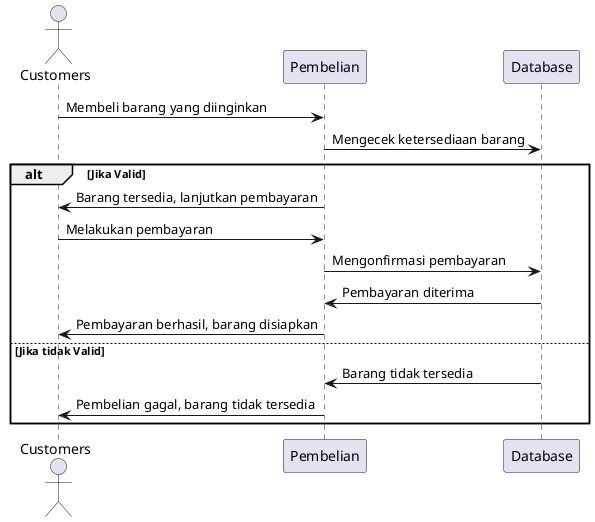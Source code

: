 @startuml

actor Customers
participant "Pembelian" as Pembelian
participant "Database" as DB

Customers -> Pembelian: Membeli barang yang diinginkan
Pembelian -> DB: Mengecek ketersediaan barang

alt Jika Valid
    Pembelian -> Customers: Barang tersedia, lanjutkan pembayaran
    Customers -> Pembelian: Melakukan pembayaran
    Pembelian -> DB: Mengonfirmasi pembayaran
    DB -> Pembelian: Pembayaran diterima
    Pembelian -> Customers: Pembayaran berhasil, barang disiapkan

else Jika tidak Valid
    DB -> Pembelian: Barang tidak tersedia
    Pembelian -> Customers: Pembelian gagal, barang tidak tersedia
end

@enduml
